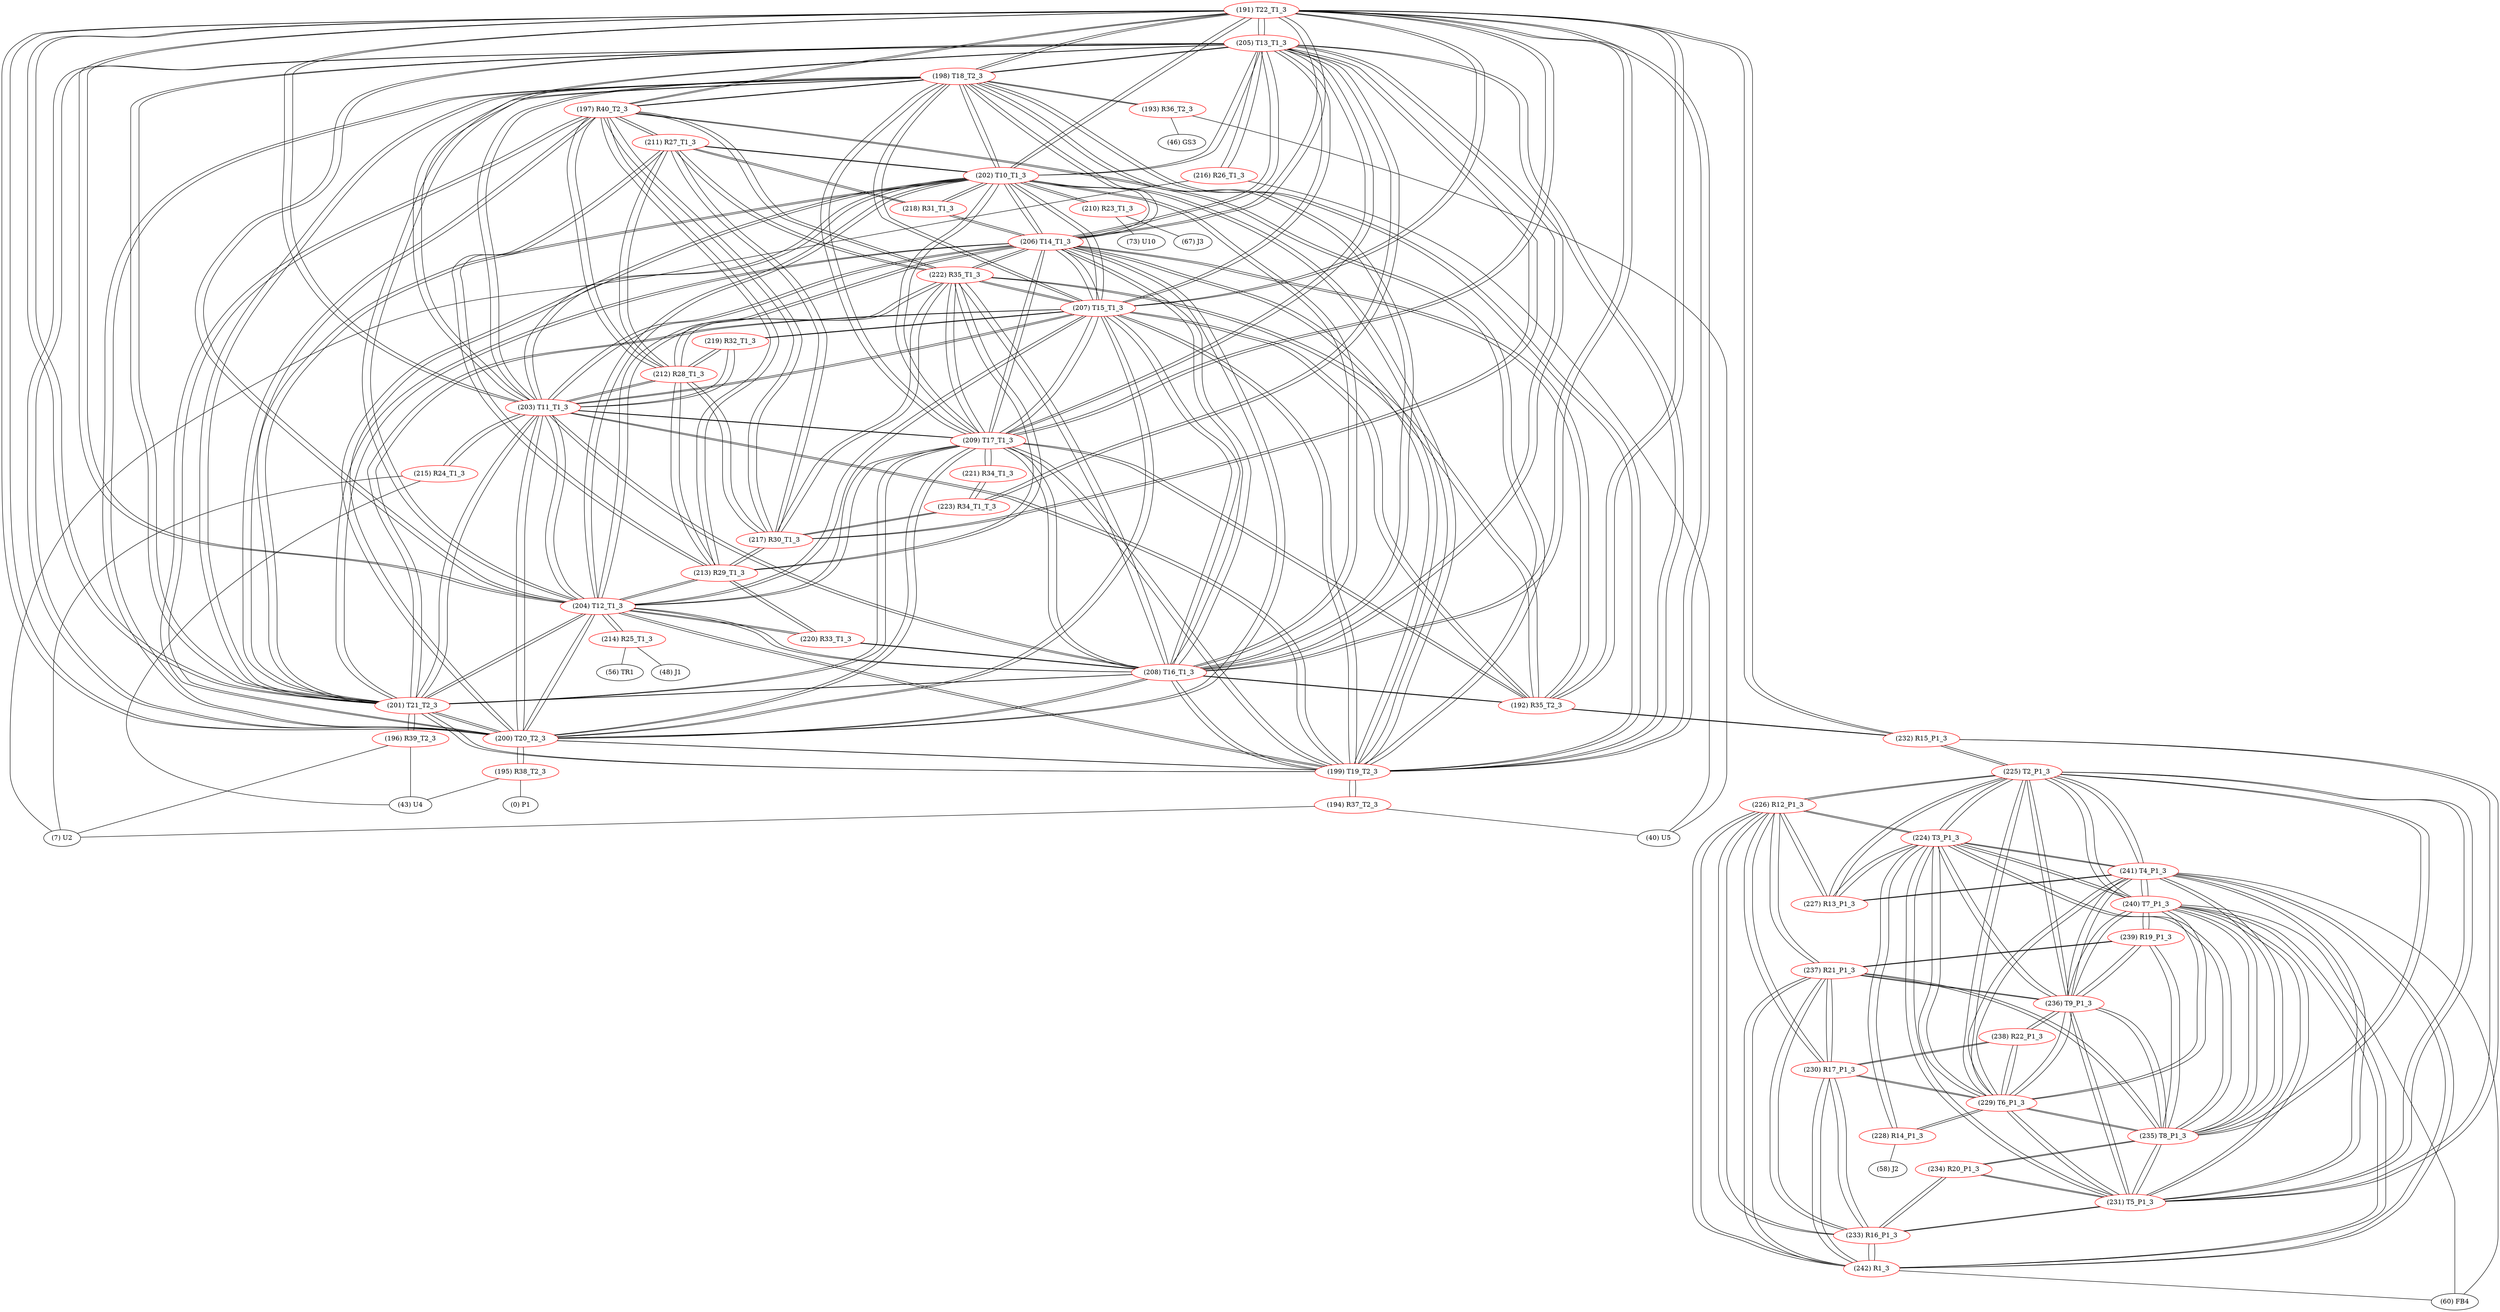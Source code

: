 graph {
	191 [label="(191) T22_T1_3" color=red]
	205 [label="(205) T13_T1_3"]
	198 [label="(198) T18_T2_3"]
	199 [label="(199) T19_T2_3"]
	204 [label="(204) T12_T1_3"]
	207 [label="(207) T15_T1_3"]
	206 [label="(206) T14_T1_3"]
	200 [label="(200) T20_T2_3"]
	201 [label="(201) T21_T2_3"]
	203 [label="(203) T11_T1_3"]
	202 [label="(202) T10_T1_3"]
	208 [label="(208) T16_T1_3"]
	209 [label="(209) T17_T1_3"]
	197 [label="(197) R40_T2_3"]
	232 [label="(232) R15_P1_3"]
	192 [label="(192) R35_T2_3"]
	192 [label="(192) R35_T2_3" color=red]
	207 [label="(207) T15_T1_3"]
	208 [label="(208) T16_T1_3"]
	206 [label="(206) T14_T1_3"]
	209 [label="(209) T17_T1_3"]
	222 [label="(222) R35_T1_3"]
	232 [label="(232) R15_P1_3"]
	191 [label="(191) T22_T1_3"]
	193 [label="(193) R36_T2_3" color=red]
	40 [label="(40) U5"]
	46 [label="(46) GS3"]
	198 [label="(198) T18_T2_3"]
	194 [label="(194) R37_T2_3" color=red]
	40 [label="(40) U5"]
	7 [label="(7) U2"]
	199 [label="(199) T19_T2_3"]
	195 [label="(195) R38_T2_3" color=red]
	43 [label="(43) U4"]
	0 [label="(0) P1"]
	200 [label="(200) T20_T2_3"]
	196 [label="(196) R39_T2_3" color=red]
	43 [label="(43) U4"]
	7 [label="(7) U2"]
	201 [label="(201) T21_T2_3"]
	197 [label="(197) R40_T2_3" color=red]
	199 [label="(199) T19_T2_3"]
	200 [label="(200) T20_T2_3"]
	201 [label="(201) T21_T2_3"]
	191 [label="(191) T22_T1_3"]
	198 [label="(198) T18_T2_3"]
	213 [label="(213) R29_T1_3"]
	212 [label="(212) R28_T1_3"]
	217 [label="(217) R30_T1_3"]
	211 [label="(211) R27_T1_3"]
	222 [label="(222) R35_T1_3"]
	198 [label="(198) T18_T2_3" color=red]
	205 [label="(205) T13_T1_3"]
	199 [label="(199) T19_T2_3"]
	204 [label="(204) T12_T1_3"]
	207 [label="(207) T15_T1_3"]
	206 [label="(206) T14_T1_3"]
	200 [label="(200) T20_T2_3"]
	201 [label="(201) T21_T2_3"]
	203 [label="(203) T11_T1_3"]
	202 [label="(202) T10_T1_3"]
	191 [label="(191) T22_T1_3"]
	208 [label="(208) T16_T1_3"]
	209 [label="(209) T17_T1_3"]
	197 [label="(197) R40_T2_3"]
	193 [label="(193) R36_T2_3"]
	199 [label="(199) T19_T2_3" color=red]
	205 [label="(205) T13_T1_3"]
	198 [label="(198) T18_T2_3"]
	204 [label="(204) T12_T1_3"]
	207 [label="(207) T15_T1_3"]
	206 [label="(206) T14_T1_3"]
	200 [label="(200) T20_T2_3"]
	201 [label="(201) T21_T2_3"]
	203 [label="(203) T11_T1_3"]
	202 [label="(202) T10_T1_3"]
	191 [label="(191) T22_T1_3"]
	208 [label="(208) T16_T1_3"]
	209 [label="(209) T17_T1_3"]
	197 [label="(197) R40_T2_3"]
	194 [label="(194) R37_T2_3"]
	200 [label="(200) T20_T2_3" color=red]
	205 [label="(205) T13_T1_3"]
	198 [label="(198) T18_T2_3"]
	199 [label="(199) T19_T2_3"]
	204 [label="(204) T12_T1_3"]
	207 [label="(207) T15_T1_3"]
	206 [label="(206) T14_T1_3"]
	201 [label="(201) T21_T2_3"]
	203 [label="(203) T11_T1_3"]
	202 [label="(202) T10_T1_3"]
	191 [label="(191) T22_T1_3"]
	208 [label="(208) T16_T1_3"]
	209 [label="(209) T17_T1_3"]
	197 [label="(197) R40_T2_3"]
	195 [label="(195) R38_T2_3"]
	201 [label="(201) T21_T2_3" color=red]
	205 [label="(205) T13_T1_3"]
	198 [label="(198) T18_T2_3"]
	199 [label="(199) T19_T2_3"]
	204 [label="(204) T12_T1_3"]
	207 [label="(207) T15_T1_3"]
	206 [label="(206) T14_T1_3"]
	200 [label="(200) T20_T2_3"]
	203 [label="(203) T11_T1_3"]
	202 [label="(202) T10_T1_3"]
	191 [label="(191) T22_T1_3"]
	208 [label="(208) T16_T1_3"]
	209 [label="(209) T17_T1_3"]
	197 [label="(197) R40_T2_3"]
	196 [label="(196) R39_T2_3"]
	202 [label="(202) T10_T1_3" color=red]
	205 [label="(205) T13_T1_3"]
	198 [label="(198) T18_T2_3"]
	199 [label="(199) T19_T2_3"]
	204 [label="(204) T12_T1_3"]
	207 [label="(207) T15_T1_3"]
	206 [label="(206) T14_T1_3"]
	200 [label="(200) T20_T2_3"]
	201 [label="(201) T21_T2_3"]
	203 [label="(203) T11_T1_3"]
	191 [label="(191) T22_T1_3"]
	208 [label="(208) T16_T1_3"]
	209 [label="(209) T17_T1_3"]
	210 [label="(210) R23_T1_3"]
	211 [label="(211) R27_T1_3"]
	218 [label="(218) R31_T1_3"]
	203 [label="(203) T11_T1_3" color=red]
	205 [label="(205) T13_T1_3"]
	198 [label="(198) T18_T2_3"]
	199 [label="(199) T19_T2_3"]
	204 [label="(204) T12_T1_3"]
	207 [label="(207) T15_T1_3"]
	206 [label="(206) T14_T1_3"]
	200 [label="(200) T20_T2_3"]
	201 [label="(201) T21_T2_3"]
	202 [label="(202) T10_T1_3"]
	191 [label="(191) T22_T1_3"]
	208 [label="(208) T16_T1_3"]
	209 [label="(209) T17_T1_3"]
	215 [label="(215) R24_T1_3"]
	219 [label="(219) R32_T1_3"]
	212 [label="(212) R28_T1_3"]
	204 [label="(204) T12_T1_3" color=red]
	205 [label="(205) T13_T1_3"]
	198 [label="(198) T18_T2_3"]
	199 [label="(199) T19_T2_3"]
	207 [label="(207) T15_T1_3"]
	206 [label="(206) T14_T1_3"]
	200 [label="(200) T20_T2_3"]
	201 [label="(201) T21_T2_3"]
	203 [label="(203) T11_T1_3"]
	202 [label="(202) T10_T1_3"]
	191 [label="(191) T22_T1_3"]
	208 [label="(208) T16_T1_3"]
	209 [label="(209) T17_T1_3"]
	220 [label="(220) R33_T1_3"]
	213 [label="(213) R29_T1_3"]
	214 [label="(214) R25_T1_3"]
	205 [label="(205) T13_T1_3" color=red]
	198 [label="(198) T18_T2_3"]
	199 [label="(199) T19_T2_3"]
	204 [label="(204) T12_T1_3"]
	207 [label="(207) T15_T1_3"]
	206 [label="(206) T14_T1_3"]
	200 [label="(200) T20_T2_3"]
	201 [label="(201) T21_T2_3"]
	203 [label="(203) T11_T1_3"]
	202 [label="(202) T10_T1_3"]
	191 [label="(191) T22_T1_3"]
	208 [label="(208) T16_T1_3"]
	209 [label="(209) T17_T1_3"]
	217 [label="(217) R30_T1_3"]
	223 [label="(223) R34_T1_T_3"]
	216 [label="(216) R26_T1_3"]
	206 [label="(206) T14_T1_3" color=red]
	205 [label="(205) T13_T1_3"]
	198 [label="(198) T18_T2_3"]
	199 [label="(199) T19_T2_3"]
	204 [label="(204) T12_T1_3"]
	207 [label="(207) T15_T1_3"]
	200 [label="(200) T20_T2_3"]
	201 [label="(201) T21_T2_3"]
	203 [label="(203) T11_T1_3"]
	202 [label="(202) T10_T1_3"]
	191 [label="(191) T22_T1_3"]
	208 [label="(208) T16_T1_3"]
	209 [label="(209) T17_T1_3"]
	192 [label="(192) R35_T2_3"]
	222 [label="(222) R35_T1_3"]
	218 [label="(218) R31_T1_3"]
	207 [label="(207) T15_T1_3" color=red]
	205 [label="(205) T13_T1_3"]
	198 [label="(198) T18_T2_3"]
	199 [label="(199) T19_T2_3"]
	204 [label="(204) T12_T1_3"]
	206 [label="(206) T14_T1_3"]
	200 [label="(200) T20_T2_3"]
	201 [label="(201) T21_T2_3"]
	203 [label="(203) T11_T1_3"]
	202 [label="(202) T10_T1_3"]
	191 [label="(191) T22_T1_3"]
	208 [label="(208) T16_T1_3"]
	209 [label="(209) T17_T1_3"]
	192 [label="(192) R35_T2_3"]
	222 [label="(222) R35_T1_3"]
	219 [label="(219) R32_T1_3"]
	208 [label="(208) T16_T1_3" color=red]
	205 [label="(205) T13_T1_3"]
	198 [label="(198) T18_T2_3"]
	199 [label="(199) T19_T2_3"]
	204 [label="(204) T12_T1_3"]
	207 [label="(207) T15_T1_3"]
	206 [label="(206) T14_T1_3"]
	200 [label="(200) T20_T2_3"]
	201 [label="(201) T21_T2_3"]
	203 [label="(203) T11_T1_3"]
	202 [label="(202) T10_T1_3"]
	191 [label="(191) T22_T1_3"]
	209 [label="(209) T17_T1_3"]
	192 [label="(192) R35_T2_3"]
	222 [label="(222) R35_T1_3"]
	220 [label="(220) R33_T1_3"]
	209 [label="(209) T17_T1_3" color=red]
	205 [label="(205) T13_T1_3"]
	198 [label="(198) T18_T2_3"]
	199 [label="(199) T19_T2_3"]
	204 [label="(204) T12_T1_3"]
	207 [label="(207) T15_T1_3"]
	206 [label="(206) T14_T1_3"]
	200 [label="(200) T20_T2_3"]
	201 [label="(201) T21_T2_3"]
	203 [label="(203) T11_T1_3"]
	202 [label="(202) T10_T1_3"]
	191 [label="(191) T22_T1_3"]
	208 [label="(208) T16_T1_3"]
	192 [label="(192) R35_T2_3"]
	222 [label="(222) R35_T1_3"]
	221 [label="(221) R34_T1_3"]
	210 [label="(210) R23_T1_3" color=red]
	67 [label="(67) J3"]
	73 [label="(73) U10"]
	202 [label="(202) T10_T1_3"]
	211 [label="(211) R27_T1_3" color=red]
	197 [label="(197) R40_T2_3"]
	213 [label="(213) R29_T1_3"]
	212 [label="(212) R28_T1_3"]
	217 [label="(217) R30_T1_3"]
	222 [label="(222) R35_T1_3"]
	202 [label="(202) T10_T1_3"]
	218 [label="(218) R31_T1_3"]
	212 [label="(212) R28_T1_3" color=red]
	197 [label="(197) R40_T2_3"]
	213 [label="(213) R29_T1_3"]
	217 [label="(217) R30_T1_3"]
	211 [label="(211) R27_T1_3"]
	222 [label="(222) R35_T1_3"]
	219 [label="(219) R32_T1_3"]
	203 [label="(203) T11_T1_3"]
	213 [label="(213) R29_T1_3" color=red]
	197 [label="(197) R40_T2_3"]
	212 [label="(212) R28_T1_3"]
	217 [label="(217) R30_T1_3"]
	211 [label="(211) R27_T1_3"]
	222 [label="(222) R35_T1_3"]
	220 [label="(220) R33_T1_3"]
	204 [label="(204) T12_T1_3"]
	214 [label="(214) R25_T1_3" color=red]
	48 [label="(48) J1"]
	56 [label="(56) TR1"]
	204 [label="(204) T12_T1_3"]
	215 [label="(215) R24_T1_3" color=red]
	43 [label="(43) U4"]
	7 [label="(7) U2"]
	203 [label="(203) T11_T1_3"]
	216 [label="(216) R26_T1_3" color=red]
	40 [label="(40) U5"]
	7 [label="(7) U2"]
	205 [label="(205) T13_T1_3"]
	217 [label="(217) R30_T1_3" color=red]
	197 [label="(197) R40_T2_3"]
	213 [label="(213) R29_T1_3"]
	212 [label="(212) R28_T1_3"]
	211 [label="(211) R27_T1_3"]
	222 [label="(222) R35_T1_3"]
	223 [label="(223) R34_T1_T_3"]
	205 [label="(205) T13_T1_3"]
	218 [label="(218) R31_T1_3" color=red]
	211 [label="(211) R27_T1_3"]
	202 [label="(202) T10_T1_3"]
	206 [label="(206) T14_T1_3"]
	219 [label="(219) R32_T1_3" color=red]
	207 [label="(207) T15_T1_3"]
	203 [label="(203) T11_T1_3"]
	212 [label="(212) R28_T1_3"]
	220 [label="(220) R33_T1_3" color=red]
	208 [label="(208) T16_T1_3"]
	204 [label="(204) T12_T1_3"]
	213 [label="(213) R29_T1_3"]
	221 [label="(221) R34_T1_3" color=red]
	209 [label="(209) T17_T1_3"]
	223 [label="(223) R34_T1_T_3"]
	222 [label="(222) R35_T1_3" color=red]
	207 [label="(207) T15_T1_3"]
	208 [label="(208) T16_T1_3"]
	206 [label="(206) T14_T1_3"]
	209 [label="(209) T17_T1_3"]
	192 [label="(192) R35_T2_3"]
	197 [label="(197) R40_T2_3"]
	213 [label="(213) R29_T1_3"]
	212 [label="(212) R28_T1_3"]
	217 [label="(217) R30_T1_3"]
	211 [label="(211) R27_T1_3"]
	223 [label="(223) R34_T1_T_3" color=red]
	217 [label="(217) R30_T1_3"]
	205 [label="(205) T13_T1_3"]
	221 [label="(221) R34_T1_3"]
	224 [label="(224) T3_P1_3" color=red]
	241 [label="(241) T4_P1_3"]
	240 [label="(240) T7_P1_3"]
	231 [label="(231) T5_P1_3"]
	236 [label="(236) T9_P1_3"]
	235 [label="(235) T8_P1_3"]
	229 [label="(229) T6_P1_3"]
	225 [label="(225) T2_P1_3"]
	228 [label="(228) R14_P1_3"]
	227 [label="(227) R13_P1_3"]
	226 [label="(226) R12_P1_3"]
	225 [label="(225) T2_P1_3" color=red]
	224 [label="(224) T3_P1_3"]
	241 [label="(241) T4_P1_3"]
	240 [label="(240) T7_P1_3"]
	231 [label="(231) T5_P1_3"]
	236 [label="(236) T9_P1_3"]
	235 [label="(235) T8_P1_3"]
	229 [label="(229) T6_P1_3"]
	227 [label="(227) R13_P1_3"]
	226 [label="(226) R12_P1_3"]
	232 [label="(232) R15_P1_3"]
	226 [label="(226) R12_P1_3" color=red]
	237 [label="(237) R21_P1_3"]
	233 [label="(233) R16_P1_3"]
	230 [label="(230) R17_P1_3"]
	242 [label="(242) R1_3"]
	227 [label="(227) R13_P1_3"]
	224 [label="(224) T3_P1_3"]
	225 [label="(225) T2_P1_3"]
	227 [label="(227) R13_P1_3" color=red]
	241 [label="(241) T4_P1_3"]
	224 [label="(224) T3_P1_3"]
	226 [label="(226) R12_P1_3"]
	225 [label="(225) T2_P1_3"]
	228 [label="(228) R14_P1_3" color=red]
	58 [label="(58) J2"]
	224 [label="(224) T3_P1_3"]
	229 [label="(229) T6_P1_3"]
	229 [label="(229) T6_P1_3" color=red]
	224 [label="(224) T3_P1_3"]
	241 [label="(241) T4_P1_3"]
	240 [label="(240) T7_P1_3"]
	231 [label="(231) T5_P1_3"]
	236 [label="(236) T9_P1_3"]
	235 [label="(235) T8_P1_3"]
	225 [label="(225) T2_P1_3"]
	228 [label="(228) R14_P1_3"]
	238 [label="(238) R22_P1_3"]
	230 [label="(230) R17_P1_3"]
	230 [label="(230) R17_P1_3" color=red]
	237 [label="(237) R21_P1_3"]
	233 [label="(233) R16_P1_3"]
	226 [label="(226) R12_P1_3"]
	242 [label="(242) R1_3"]
	238 [label="(238) R22_P1_3"]
	229 [label="(229) T6_P1_3"]
	231 [label="(231) T5_P1_3" color=red]
	224 [label="(224) T3_P1_3"]
	241 [label="(241) T4_P1_3"]
	240 [label="(240) T7_P1_3"]
	236 [label="(236) T9_P1_3"]
	235 [label="(235) T8_P1_3"]
	229 [label="(229) T6_P1_3"]
	225 [label="(225) T2_P1_3"]
	232 [label="(232) R15_P1_3"]
	233 [label="(233) R16_P1_3"]
	234 [label="(234) R20_P1_3"]
	232 [label="(232) R15_P1_3" color=red]
	191 [label="(191) T22_T1_3"]
	192 [label="(192) R35_T2_3"]
	225 [label="(225) T2_P1_3"]
	231 [label="(231) T5_P1_3"]
	233 [label="(233) R16_P1_3" color=red]
	237 [label="(237) R21_P1_3"]
	226 [label="(226) R12_P1_3"]
	230 [label="(230) R17_P1_3"]
	242 [label="(242) R1_3"]
	231 [label="(231) T5_P1_3"]
	234 [label="(234) R20_P1_3"]
	234 [label="(234) R20_P1_3" color=red]
	235 [label="(235) T8_P1_3"]
	233 [label="(233) R16_P1_3"]
	231 [label="(231) T5_P1_3"]
	235 [label="(235) T8_P1_3" color=red]
	224 [label="(224) T3_P1_3"]
	241 [label="(241) T4_P1_3"]
	240 [label="(240) T7_P1_3"]
	231 [label="(231) T5_P1_3"]
	236 [label="(236) T9_P1_3"]
	229 [label="(229) T6_P1_3"]
	225 [label="(225) T2_P1_3"]
	237 [label="(237) R21_P1_3"]
	239 [label="(239) R19_P1_3"]
	234 [label="(234) R20_P1_3"]
	236 [label="(236) T9_P1_3" color=red]
	238 [label="(238) R22_P1_3"]
	224 [label="(224) T3_P1_3"]
	241 [label="(241) T4_P1_3"]
	240 [label="(240) T7_P1_3"]
	231 [label="(231) T5_P1_3"]
	235 [label="(235) T8_P1_3"]
	229 [label="(229) T6_P1_3"]
	225 [label="(225) T2_P1_3"]
	237 [label="(237) R21_P1_3"]
	239 [label="(239) R19_P1_3"]
	237 [label="(237) R21_P1_3" color=red]
	233 [label="(233) R16_P1_3"]
	226 [label="(226) R12_P1_3"]
	230 [label="(230) R17_P1_3"]
	242 [label="(242) R1_3"]
	236 [label="(236) T9_P1_3"]
	235 [label="(235) T8_P1_3"]
	239 [label="(239) R19_P1_3"]
	238 [label="(238) R22_P1_3" color=red]
	236 [label="(236) T9_P1_3"]
	229 [label="(229) T6_P1_3"]
	230 [label="(230) R17_P1_3"]
	239 [label="(239) R19_P1_3" color=red]
	236 [label="(236) T9_P1_3"]
	237 [label="(237) R21_P1_3"]
	235 [label="(235) T8_P1_3"]
	240 [label="(240) T7_P1_3"]
	240 [label="(240) T7_P1_3" color=red]
	224 [label="(224) T3_P1_3"]
	241 [label="(241) T4_P1_3"]
	231 [label="(231) T5_P1_3"]
	236 [label="(236) T9_P1_3"]
	235 [label="(235) T8_P1_3"]
	229 [label="(229) T6_P1_3"]
	225 [label="(225) T2_P1_3"]
	242 [label="(242) R1_3"]
	60 [label="(60) FB4"]
	239 [label="(239) R19_P1_3"]
	241 [label="(241) T4_P1_3" color=red]
	224 [label="(224) T3_P1_3"]
	240 [label="(240) T7_P1_3"]
	231 [label="(231) T5_P1_3"]
	236 [label="(236) T9_P1_3"]
	235 [label="(235) T8_P1_3"]
	229 [label="(229) T6_P1_3"]
	225 [label="(225) T2_P1_3"]
	227 [label="(227) R13_P1_3"]
	242 [label="(242) R1_3"]
	60 [label="(60) FB4"]
	242 [label="(242) R1_3" color=red]
	241 [label="(241) T4_P1_3"]
	240 [label="(240) T7_P1_3"]
	60 [label="(60) FB4"]
	237 [label="(237) R21_P1_3"]
	233 [label="(233) R16_P1_3"]
	226 [label="(226) R12_P1_3"]
	230 [label="(230) R17_P1_3"]
	191 -- 205
	191 -- 198
	191 -- 199
	191 -- 204
	191 -- 207
	191 -- 206
	191 -- 200
	191 -- 201
	191 -- 203
	191 -- 202
	191 -- 208
	191 -- 209
	191 -- 197
	191 -- 232
	191 -- 192
	192 -- 207
	192 -- 208
	192 -- 206
	192 -- 209
	192 -- 222
	192 -- 232
	192 -- 191
	193 -- 40
	193 -- 46
	193 -- 198
	194 -- 40
	194 -- 7
	194 -- 199
	195 -- 43
	195 -- 0
	195 -- 200
	196 -- 43
	196 -- 7
	196 -- 201
	197 -- 199
	197 -- 200
	197 -- 201
	197 -- 191
	197 -- 198
	197 -- 213
	197 -- 212
	197 -- 217
	197 -- 211
	197 -- 222
	198 -- 205
	198 -- 199
	198 -- 204
	198 -- 207
	198 -- 206
	198 -- 200
	198 -- 201
	198 -- 203
	198 -- 202
	198 -- 191
	198 -- 208
	198 -- 209
	198 -- 197
	198 -- 193
	199 -- 205
	199 -- 198
	199 -- 204
	199 -- 207
	199 -- 206
	199 -- 200
	199 -- 201
	199 -- 203
	199 -- 202
	199 -- 191
	199 -- 208
	199 -- 209
	199 -- 197
	199 -- 194
	200 -- 205
	200 -- 198
	200 -- 199
	200 -- 204
	200 -- 207
	200 -- 206
	200 -- 201
	200 -- 203
	200 -- 202
	200 -- 191
	200 -- 208
	200 -- 209
	200 -- 197
	200 -- 195
	201 -- 205
	201 -- 198
	201 -- 199
	201 -- 204
	201 -- 207
	201 -- 206
	201 -- 200
	201 -- 203
	201 -- 202
	201 -- 191
	201 -- 208
	201 -- 209
	201 -- 197
	201 -- 196
	202 -- 205
	202 -- 198
	202 -- 199
	202 -- 204
	202 -- 207
	202 -- 206
	202 -- 200
	202 -- 201
	202 -- 203
	202 -- 191
	202 -- 208
	202 -- 209
	202 -- 210
	202 -- 211
	202 -- 218
	203 -- 205
	203 -- 198
	203 -- 199
	203 -- 204
	203 -- 207
	203 -- 206
	203 -- 200
	203 -- 201
	203 -- 202
	203 -- 191
	203 -- 208
	203 -- 209
	203 -- 215
	203 -- 219
	203 -- 212
	204 -- 205
	204 -- 198
	204 -- 199
	204 -- 207
	204 -- 206
	204 -- 200
	204 -- 201
	204 -- 203
	204 -- 202
	204 -- 191
	204 -- 208
	204 -- 209
	204 -- 220
	204 -- 213
	204 -- 214
	205 -- 198
	205 -- 199
	205 -- 204
	205 -- 207
	205 -- 206
	205 -- 200
	205 -- 201
	205 -- 203
	205 -- 202
	205 -- 191
	205 -- 208
	205 -- 209
	205 -- 217
	205 -- 223
	205 -- 216
	206 -- 205
	206 -- 198
	206 -- 199
	206 -- 204
	206 -- 207
	206 -- 200
	206 -- 201
	206 -- 203
	206 -- 202
	206 -- 191
	206 -- 208
	206 -- 209
	206 -- 192
	206 -- 222
	206 -- 218
	207 -- 205
	207 -- 198
	207 -- 199
	207 -- 204
	207 -- 206
	207 -- 200
	207 -- 201
	207 -- 203
	207 -- 202
	207 -- 191
	207 -- 208
	207 -- 209
	207 -- 192
	207 -- 222
	207 -- 219
	208 -- 205
	208 -- 198
	208 -- 199
	208 -- 204
	208 -- 207
	208 -- 206
	208 -- 200
	208 -- 201
	208 -- 203
	208 -- 202
	208 -- 191
	208 -- 209
	208 -- 192
	208 -- 222
	208 -- 220
	209 -- 205
	209 -- 198
	209 -- 199
	209 -- 204
	209 -- 207
	209 -- 206
	209 -- 200
	209 -- 201
	209 -- 203
	209 -- 202
	209 -- 191
	209 -- 208
	209 -- 192
	209 -- 222
	209 -- 221
	210 -- 67
	210 -- 73
	210 -- 202
	211 -- 197
	211 -- 213
	211 -- 212
	211 -- 217
	211 -- 222
	211 -- 202
	211 -- 218
	212 -- 197
	212 -- 213
	212 -- 217
	212 -- 211
	212 -- 222
	212 -- 219
	212 -- 203
	213 -- 197
	213 -- 212
	213 -- 217
	213 -- 211
	213 -- 222
	213 -- 220
	213 -- 204
	214 -- 48
	214 -- 56
	214 -- 204
	215 -- 43
	215 -- 7
	215 -- 203
	216 -- 40
	216 -- 7
	216 -- 205
	217 -- 197
	217 -- 213
	217 -- 212
	217 -- 211
	217 -- 222
	217 -- 223
	217 -- 205
	218 -- 211
	218 -- 202
	218 -- 206
	219 -- 207
	219 -- 203
	219 -- 212
	220 -- 208
	220 -- 204
	220 -- 213
	221 -- 209
	221 -- 223
	222 -- 207
	222 -- 208
	222 -- 206
	222 -- 209
	222 -- 192
	222 -- 197
	222 -- 213
	222 -- 212
	222 -- 217
	222 -- 211
	223 -- 217
	223 -- 205
	223 -- 221
	224 -- 241
	224 -- 240
	224 -- 231
	224 -- 236
	224 -- 235
	224 -- 229
	224 -- 225
	224 -- 228
	224 -- 227
	224 -- 226
	225 -- 224
	225 -- 241
	225 -- 240
	225 -- 231
	225 -- 236
	225 -- 235
	225 -- 229
	225 -- 227
	225 -- 226
	225 -- 232
	226 -- 237
	226 -- 233
	226 -- 230
	226 -- 242
	226 -- 227
	226 -- 224
	226 -- 225
	227 -- 241
	227 -- 224
	227 -- 226
	227 -- 225
	228 -- 58
	228 -- 224
	228 -- 229
	229 -- 224
	229 -- 241
	229 -- 240
	229 -- 231
	229 -- 236
	229 -- 235
	229 -- 225
	229 -- 228
	229 -- 238
	229 -- 230
	230 -- 237
	230 -- 233
	230 -- 226
	230 -- 242
	230 -- 238
	230 -- 229
	231 -- 224
	231 -- 241
	231 -- 240
	231 -- 236
	231 -- 235
	231 -- 229
	231 -- 225
	231 -- 232
	231 -- 233
	231 -- 234
	232 -- 191
	232 -- 192
	232 -- 225
	232 -- 231
	233 -- 237
	233 -- 226
	233 -- 230
	233 -- 242
	233 -- 231
	233 -- 234
	234 -- 235
	234 -- 233
	234 -- 231
	235 -- 224
	235 -- 241
	235 -- 240
	235 -- 231
	235 -- 236
	235 -- 229
	235 -- 225
	235 -- 237
	235 -- 239
	235 -- 234
	236 -- 238
	236 -- 224
	236 -- 241
	236 -- 240
	236 -- 231
	236 -- 235
	236 -- 229
	236 -- 225
	236 -- 237
	236 -- 239
	237 -- 233
	237 -- 226
	237 -- 230
	237 -- 242
	237 -- 236
	237 -- 235
	237 -- 239
	238 -- 236
	238 -- 229
	238 -- 230
	239 -- 236
	239 -- 237
	239 -- 235
	239 -- 240
	240 -- 224
	240 -- 241
	240 -- 231
	240 -- 236
	240 -- 235
	240 -- 229
	240 -- 225
	240 -- 242
	240 -- 60
	240 -- 239
	241 -- 224
	241 -- 240
	241 -- 231
	241 -- 236
	241 -- 235
	241 -- 229
	241 -- 225
	241 -- 227
	241 -- 242
	241 -- 60
	242 -- 241
	242 -- 240
	242 -- 60
	242 -- 237
	242 -- 233
	242 -- 226
	242 -- 230
}